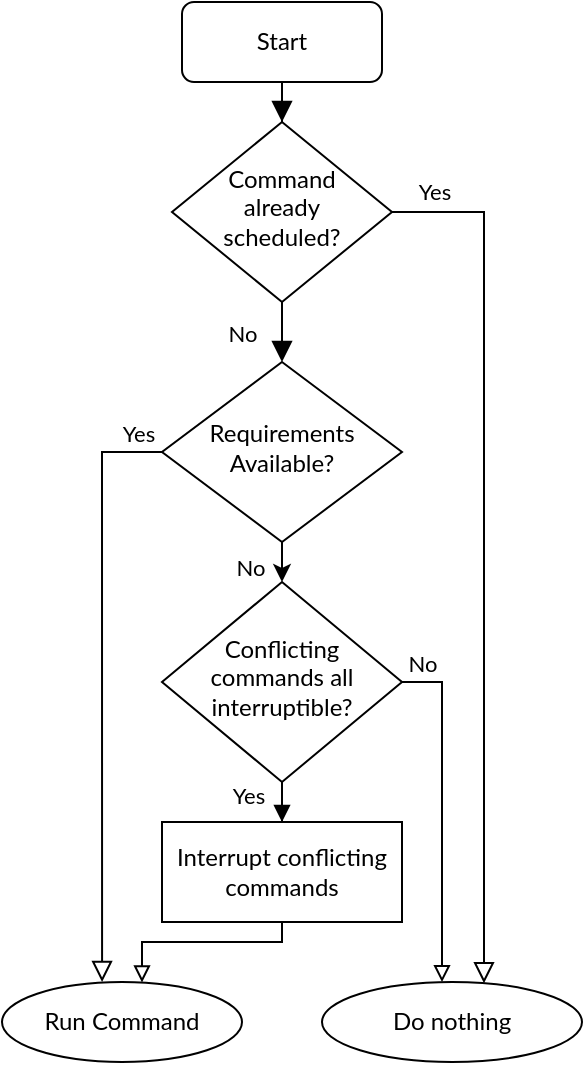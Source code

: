 <mxfile version="12.9.13" type="device"><diagram id="C5RBs43oDa-KdzZeNtuy" name="Page-1"><mxGraphModel dx="754" dy="567" grid="1" gridSize="10" guides="1" tooltips="1" connect="1" arrows="1" fold="1" page="1" pageScale="1" pageWidth="827" pageHeight="1169" math="0" shadow="0"><root><mxCell id="WIyWlLk6GJQsqaUBKTNV-0"/><mxCell id="WIyWlLk6GJQsqaUBKTNV-1" parent="WIyWlLk6GJQsqaUBKTNV-0"/><mxCell id="WIyWlLk6GJQsqaUBKTNV-2" value="" style="rounded=0;html=1;jettySize=auto;orthogonalLoop=1;fontSize=11;endArrow=block;endFill=1;endSize=8;strokeWidth=1;shadow=0;labelBackgroundColor=none;edgeStyle=orthogonalEdgeStyle;fontFamily=Lato;" parent="WIyWlLk6GJQsqaUBKTNV-1" source="WIyWlLk6GJQsqaUBKTNV-3" target="WIyWlLk6GJQsqaUBKTNV-6" edge="1"><mxGeometry relative="1" as="geometry"/></mxCell><mxCell id="WIyWlLk6GJQsqaUBKTNV-3" value="Start" style="rounded=1;whiteSpace=wrap;html=1;fontSize=12;glass=0;strokeWidth=1;shadow=0;fontFamily=Lato;" parent="WIyWlLk6GJQsqaUBKTNV-1" vertex="1"><mxGeometry x="170" y="110" width="100" height="40" as="geometry"/></mxCell><mxCell id="WIyWlLk6GJQsqaUBKTNV-4" value="No" style="rounded=0;html=1;jettySize=auto;orthogonalLoop=1;fontSize=11;endArrow=block;endFill=1;endSize=8;strokeWidth=1;shadow=0;labelBackgroundColor=none;edgeStyle=orthogonalEdgeStyle;fontFamily=Lato;" parent="WIyWlLk6GJQsqaUBKTNV-1" source="WIyWlLk6GJQsqaUBKTNV-6" target="WIyWlLk6GJQsqaUBKTNV-10" edge="1"><mxGeometry y="20" relative="1" as="geometry"><mxPoint as="offset"/></mxGeometry></mxCell><mxCell id="WIyWlLk6GJQsqaUBKTNV-5" value="Yes" style="edgeStyle=orthogonalEdgeStyle;rounded=0;html=1;jettySize=auto;orthogonalLoop=1;fontSize=11;endArrow=block;endFill=0;endSize=8;strokeWidth=1;shadow=0;labelBackgroundColor=none;fontFamily=Lato;" parent="WIyWlLk6GJQsqaUBKTNV-1" source="WIyWlLk6GJQsqaUBKTNV-6" target="WWocLVNEPezDHbef2SEh-16" edge="1"><mxGeometry x="-0.902" y="11" relative="1" as="geometry"><mxPoint as="offset"/><mxPoint x="320" y="590" as="targetPoint"/><Array as="points"><mxPoint x="321" y="215"/></Array></mxGeometry></mxCell><mxCell id="WIyWlLk6GJQsqaUBKTNV-6" value="Command &lt;br&gt;already &lt;br&gt;scheduled?" style="rhombus;whiteSpace=wrap;html=1;shadow=0;fontFamily=Lato;fontSize=12;align=center;strokeWidth=1;spacing=6;spacingTop=-4;" parent="WIyWlLk6GJQsqaUBKTNV-1" vertex="1"><mxGeometry x="165" y="170" width="110" height="90" as="geometry"/></mxCell><mxCell id="WIyWlLk6GJQsqaUBKTNV-9" value="Yes" style="edgeStyle=orthogonalEdgeStyle;rounded=0;html=1;jettySize=auto;orthogonalLoop=1;fontSize=11;endArrow=block;endFill=0;endSize=8;strokeWidth=1;shadow=0;labelBackgroundColor=none;entryX=0.417;entryY=0;entryDx=0;entryDy=0;entryPerimeter=0;fontFamily=Lato;" parent="WIyWlLk6GJQsqaUBKTNV-1" source="WIyWlLk6GJQsqaUBKTNV-10" target="WWocLVNEPezDHbef2SEh-14" edge="1"><mxGeometry x="-0.919" y="-10" relative="1" as="geometry"><mxPoint as="offset"/><mxPoint x="110" y="590" as="targetPoint"/><Array as="points"><mxPoint x="130" y="335"/></Array></mxGeometry></mxCell><mxCell id="WWocLVNEPezDHbef2SEh-1" value="" style="edgeStyle=orthogonalEdgeStyle;rounded=0;orthogonalLoop=1;jettySize=auto;html=1;comic=0;fontFamily=Lato;" edge="1" parent="WIyWlLk6GJQsqaUBKTNV-1" source="WIyWlLk6GJQsqaUBKTNV-10"><mxGeometry relative="1" as="geometry"><mxPoint x="220" y="400" as="targetPoint"/></mxGeometry></mxCell><mxCell id="WWocLVNEPezDHbef2SEh-2" value="No" style="edgeLabel;html=1;align=center;verticalAlign=middle;resizable=0;points=[];fontFamily=Lato;" vertex="1" connectable="0" parent="WWocLVNEPezDHbef2SEh-1"><mxGeometry x="0.811" relative="1" as="geometry"><mxPoint x="-16" y="-7.42" as="offset"/></mxGeometry></mxCell><mxCell id="WIyWlLk6GJQsqaUBKTNV-10" value="Requirements Available?" style="rhombus;whiteSpace=wrap;html=1;shadow=0;fontFamily=Lato;fontSize=12;align=center;strokeWidth=1;spacing=6;spacingTop=-4;" parent="WIyWlLk6GJQsqaUBKTNV-1" vertex="1"><mxGeometry x="160" y="290" width="120" height="90" as="geometry"/></mxCell><mxCell id="WWocLVNEPezDHbef2SEh-12" style="edgeStyle=orthogonalEdgeStyle;rounded=0;comic=0;orthogonalLoop=1;jettySize=auto;html=1;endArrow=block;endFill=0;exitX=1;exitY=0.5;exitDx=0;exitDy=0;fontFamily=Lato;" edge="1" parent="WIyWlLk6GJQsqaUBKTNV-1" source="WWocLVNEPezDHbef2SEh-3" target="WWocLVNEPezDHbef2SEh-16"><mxGeometry relative="1" as="geometry"><mxPoint x="310" y="450" as="targetPoint"/><mxPoint x="160" y="449.76" as="sourcePoint"/><Array as="points"><mxPoint x="300" y="450"/></Array></mxGeometry></mxCell><mxCell id="WWocLVNEPezDHbef2SEh-13" value="No" style="edgeLabel;html=1;align=center;verticalAlign=middle;resizable=0;points=[];fontFamily=Lato;" vertex="1" connectable="0" parent="WWocLVNEPezDHbef2SEh-12"><mxGeometry x="0.552" relative="1" as="geometry"><mxPoint x="-10" y="-121.9" as="offset"/></mxGeometry></mxCell><mxCell id="WWocLVNEPezDHbef2SEh-10" style="edgeStyle=orthogonalEdgeStyle;rounded=0;comic=0;orthogonalLoop=1;jettySize=auto;html=1;endArrow=block;endFill=1;fontFamily=Lato;" edge="1" parent="WIyWlLk6GJQsqaUBKTNV-1" source="WWocLVNEPezDHbef2SEh-3" target="WWocLVNEPezDHbef2SEh-7"><mxGeometry relative="1" as="geometry"/></mxCell><mxCell id="WWocLVNEPezDHbef2SEh-11" value="Yes" style="edgeLabel;html=1;align=center;verticalAlign=middle;resizable=0;points=[];fontFamily=Lato;" vertex="1" connectable="0" parent="WWocLVNEPezDHbef2SEh-10"><mxGeometry x="-0.482" y="-1" relative="1" as="geometry"><mxPoint x="-16.03" y="-9.4" as="offset"/></mxGeometry></mxCell><mxCell id="WWocLVNEPezDHbef2SEh-3" value="Conflicting commands all interruptible?" style="rhombus;whiteSpace=wrap;html=1;shadow=0;fontFamily=Lato;fontSize=12;align=center;strokeWidth=1;spacing=6;spacingTop=-4;" vertex="1" parent="WIyWlLk6GJQsqaUBKTNV-1"><mxGeometry x="160" y="400" width="120" height="100" as="geometry"/></mxCell><mxCell id="WWocLVNEPezDHbef2SEh-15" style="edgeStyle=orthogonalEdgeStyle;rounded=0;comic=0;orthogonalLoop=1;jettySize=auto;html=1;endArrow=block;endFill=0;fontFamily=Lato;" edge="1" parent="WIyWlLk6GJQsqaUBKTNV-1" source="WWocLVNEPezDHbef2SEh-7" target="WWocLVNEPezDHbef2SEh-14"><mxGeometry relative="1" as="geometry"><Array as="points"><mxPoint x="220" y="580"/><mxPoint x="150" y="580"/></Array></mxGeometry></mxCell><mxCell id="WWocLVNEPezDHbef2SEh-7" value="Interrupt conflicting commands" style="rounded=0;whiteSpace=wrap;html=1;fontFamily=Lato;" vertex="1" parent="WIyWlLk6GJQsqaUBKTNV-1"><mxGeometry x="160" y="520" width="120" height="50" as="geometry"/></mxCell><mxCell id="WWocLVNEPezDHbef2SEh-14" value="Run Command" style="ellipse;whiteSpace=wrap;html=1;fontFamily=Lato;" vertex="1" parent="WIyWlLk6GJQsqaUBKTNV-1"><mxGeometry x="80" y="600" width="120" height="40" as="geometry"/></mxCell><mxCell id="WWocLVNEPezDHbef2SEh-16" value="Do nothing" style="ellipse;whiteSpace=wrap;html=1;fontFamily=Lato;" vertex="1" parent="WIyWlLk6GJQsqaUBKTNV-1"><mxGeometry x="240" y="600" width="130" height="40" as="geometry"/></mxCell></root></mxGraphModel></diagram></mxfile>